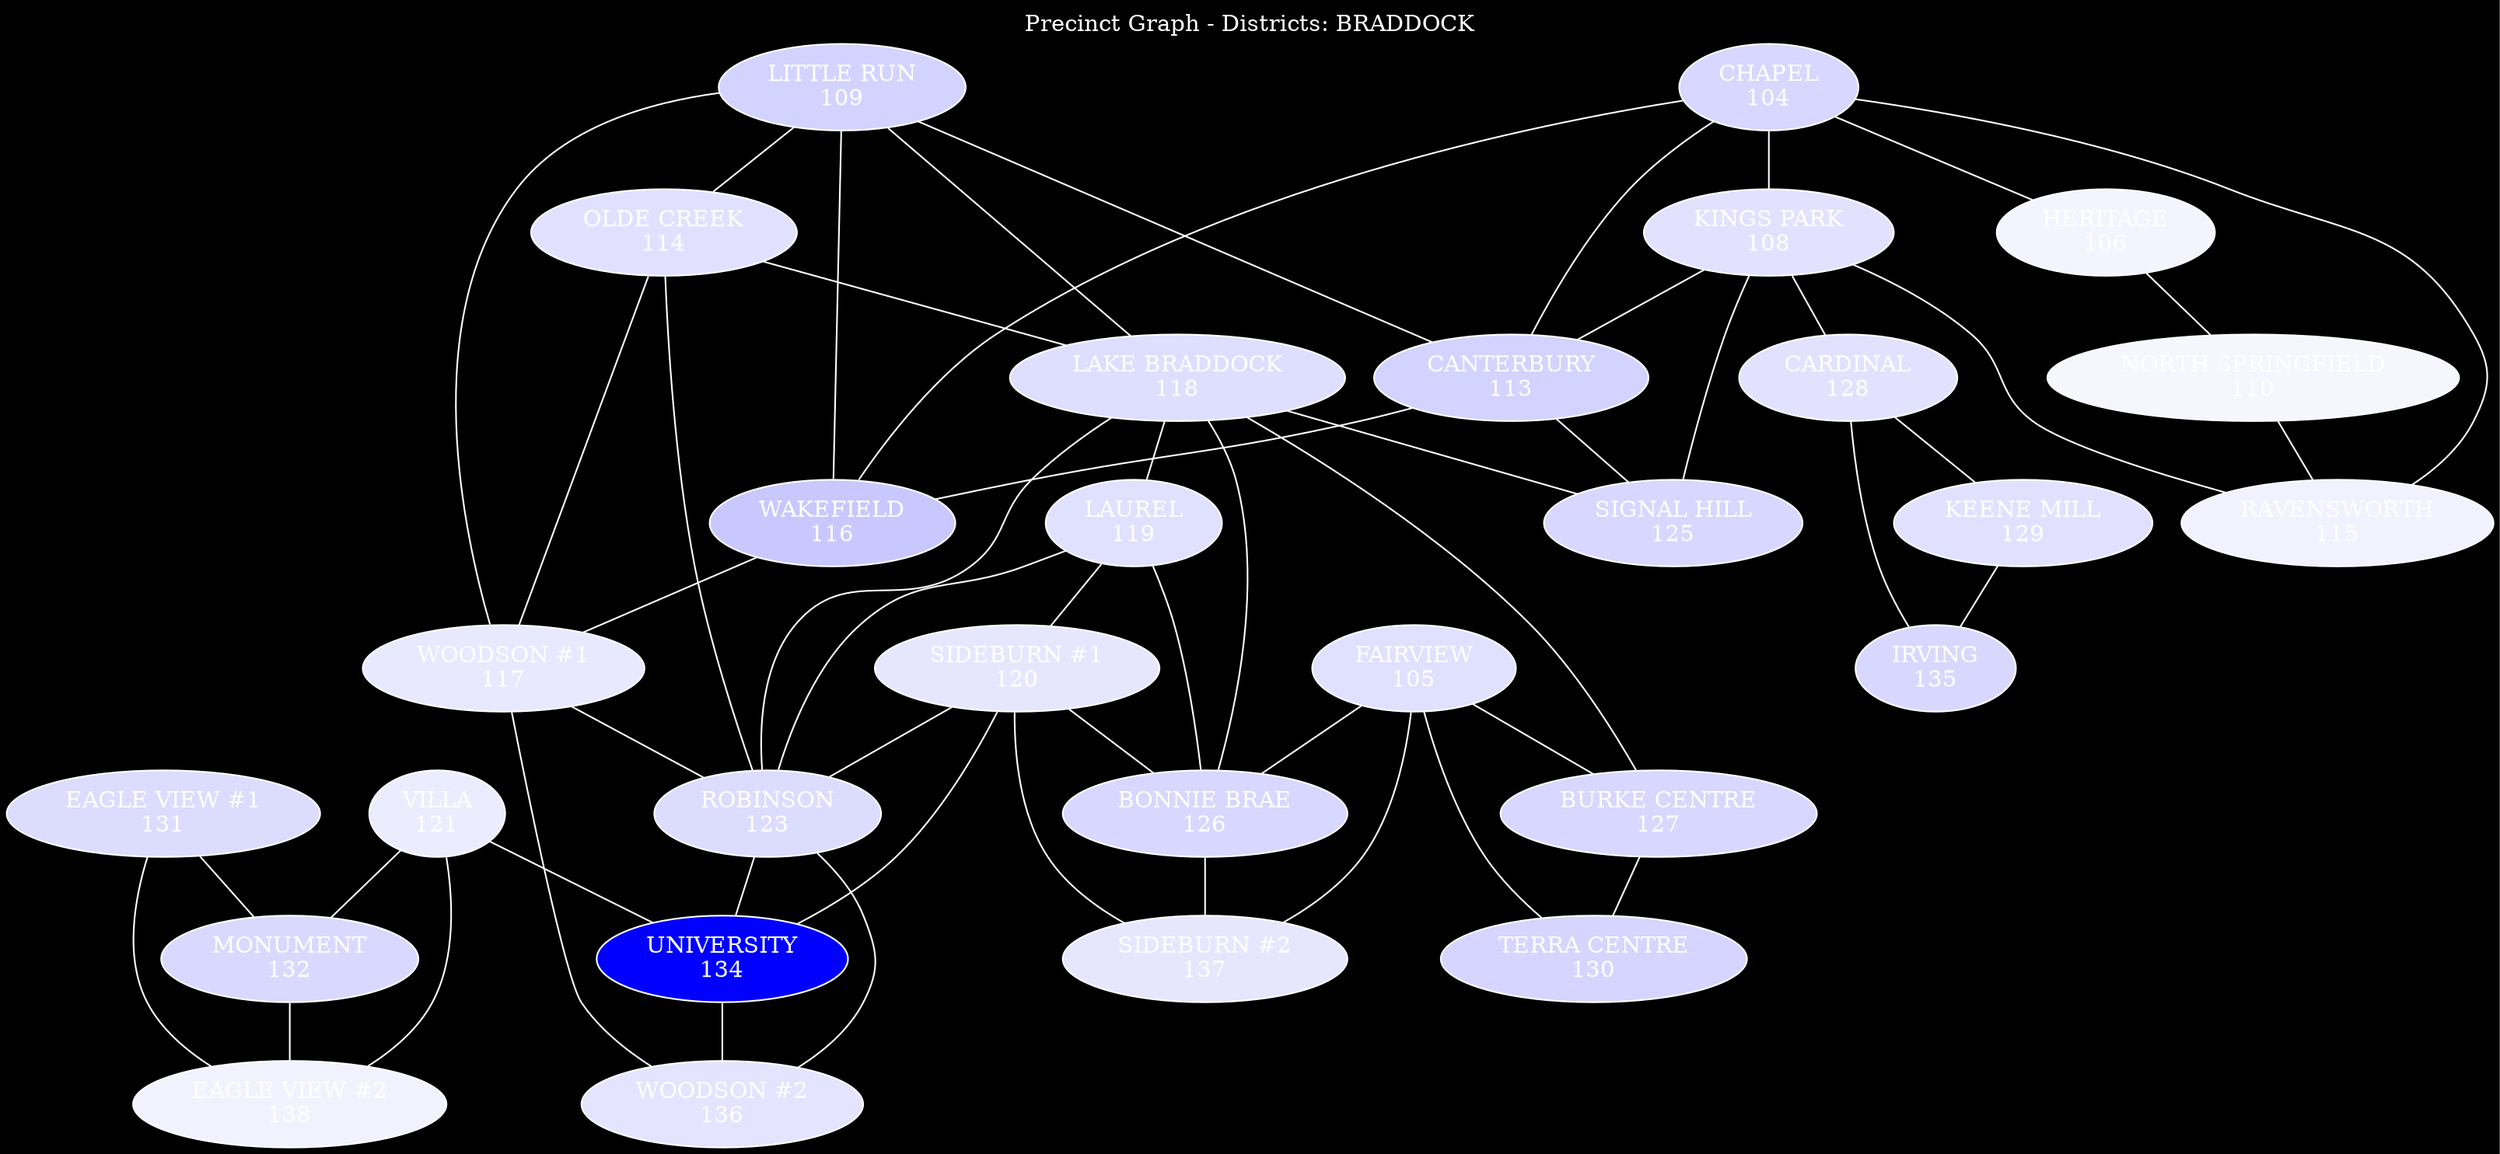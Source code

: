 graph precinct_graph {
    label = "Precinct Graph - Districts: BRADDOCK";
    labelloc = "t";
    fontcolor = "white";
    bgcolor = "black";
    node [shape = ellipse; fontcolor = "white"; color = "white"; style = "filled"; fillcolor = "gray20";];
    edge [color = "white";];
    138 [label = "EAGLE VIEW #2\n138";fillcolor = "#f2f2ff";];
    137 [label = "SIDEBURN #2\n137";fillcolor = "#e6e6ff";];
    136 [label = "WOODSON #2\n136";fillcolor = "#e4e4ff";];
    135 [label = "IRVING\n135";fillcolor = "#d8d8ff";];
    134 [label = "UNIVERSITY\n134";fillcolor = "#0000ff";];
    134 -- 136;
    132 [label = "MONUMENT\n132";fillcolor = "#d9d9ff";];
    132 -- 138;
    131 [label = "EAGLE VIEW #1\n131";fillcolor = "#dcdcff";];
    131 -- 132;
    131 -- 138;
    130 [label = "TERRA CENTRE\n130";fillcolor = "#d5d5ff";];
    129 [label = "KEENE MILL\n129";fillcolor = "#e1e1ff";];
    129 -- 135;
    128 [label = "CARDINAL\n128";fillcolor = "#e2e2ff";];
    128 -- 129;
    128 -- 135;
    127 [label = "BURKE CENTRE\n127";fillcolor = "#d7d7ff";];
    127 -- 130;
    126 [label = "BONNIE BRAE\n126";fillcolor = "#d7d7ff";];
    126 -- 137;
    125 [label = "SIGNAL HILL\n125";fillcolor = "#d7d7ff";];
    123 [label = "ROBINSON\n123";fillcolor = "#dcdcff";];
    123 -- 134;
    123 -- 136;
    121 [label = "VILLA\n121";fillcolor = "#ececff";];
    121 -- 132;
    121 -- 134;
    121 -- 138;
    120 [label = "SIDEBURN #1\n120";fillcolor = "#e6e6ff";];
    120 -- 123;
    120 -- 126;
    120 -- 134;
    120 -- 137;
    119 [label = "LAUREL\n119";fillcolor = "#e0e0ff";];
    119 -- 120;
    119 -- 123;
    119 -- 126;
    118 [label = "LAKE BRADDOCK\n118";fillcolor = "#dedeff";];
    118 -- 119;
    118 -- 123;
    118 -- 125;
    118 -- 126;
    118 -- 127;
    117 [label = "WOODSON #1\n117";fillcolor = "#e8e8ff";];
    117 -- 123;
    117 -- 136;
    116 [label = "WAKEFIELD\n116";fillcolor = "#c8c8ff";];
    116 -- 117;
    115 [label = "RAVENSWORTH\n115";fillcolor = "#f1f1ff";];
    114 [label = "OLDE CREEK\n114";fillcolor = "#e1e1ff";];
    114 -- 117;
    114 -- 118;
    114 -- 123;
    113 [label = "CANTERBURY\n113";fillcolor = "#d3d3ff";];
    113 -- 116;
    113 -- 125;
    110 [label = "NORTH SPRINGFIELD\n110";fillcolor = "#f6f6ff";];
    110 -- 115;
    109 [label = "LITTLE RUN\n109";fillcolor = "#d3d3ff";];
    109 -- 113;
    109 -- 114;
    109 -- 116;
    109 -- 117;
    109 -- 118;
    108 [label = "KINGS PARK\n108";fillcolor = "#e2e2ff";];
    108 -- 113;
    108 -- 115;
    108 -- 125;
    108 -- 128;
    106 [label = "HERITAGE\n106";fillcolor = "#f4f4ff";];
    106 -- 110;
    105 [label = "FAIRVIEW\n105";fillcolor = "#e0e0ff";];
    105 -- 126;
    105 -- 127;
    105 -- 130;
    105 -- 137;
    104 [label = "CHAPEL\n104";fillcolor = "#d7d7ff";];
    104 -- 106;
    104 -- 108;
    104 -- 113;
    104 -- 115;
    104 -- 116;
}
